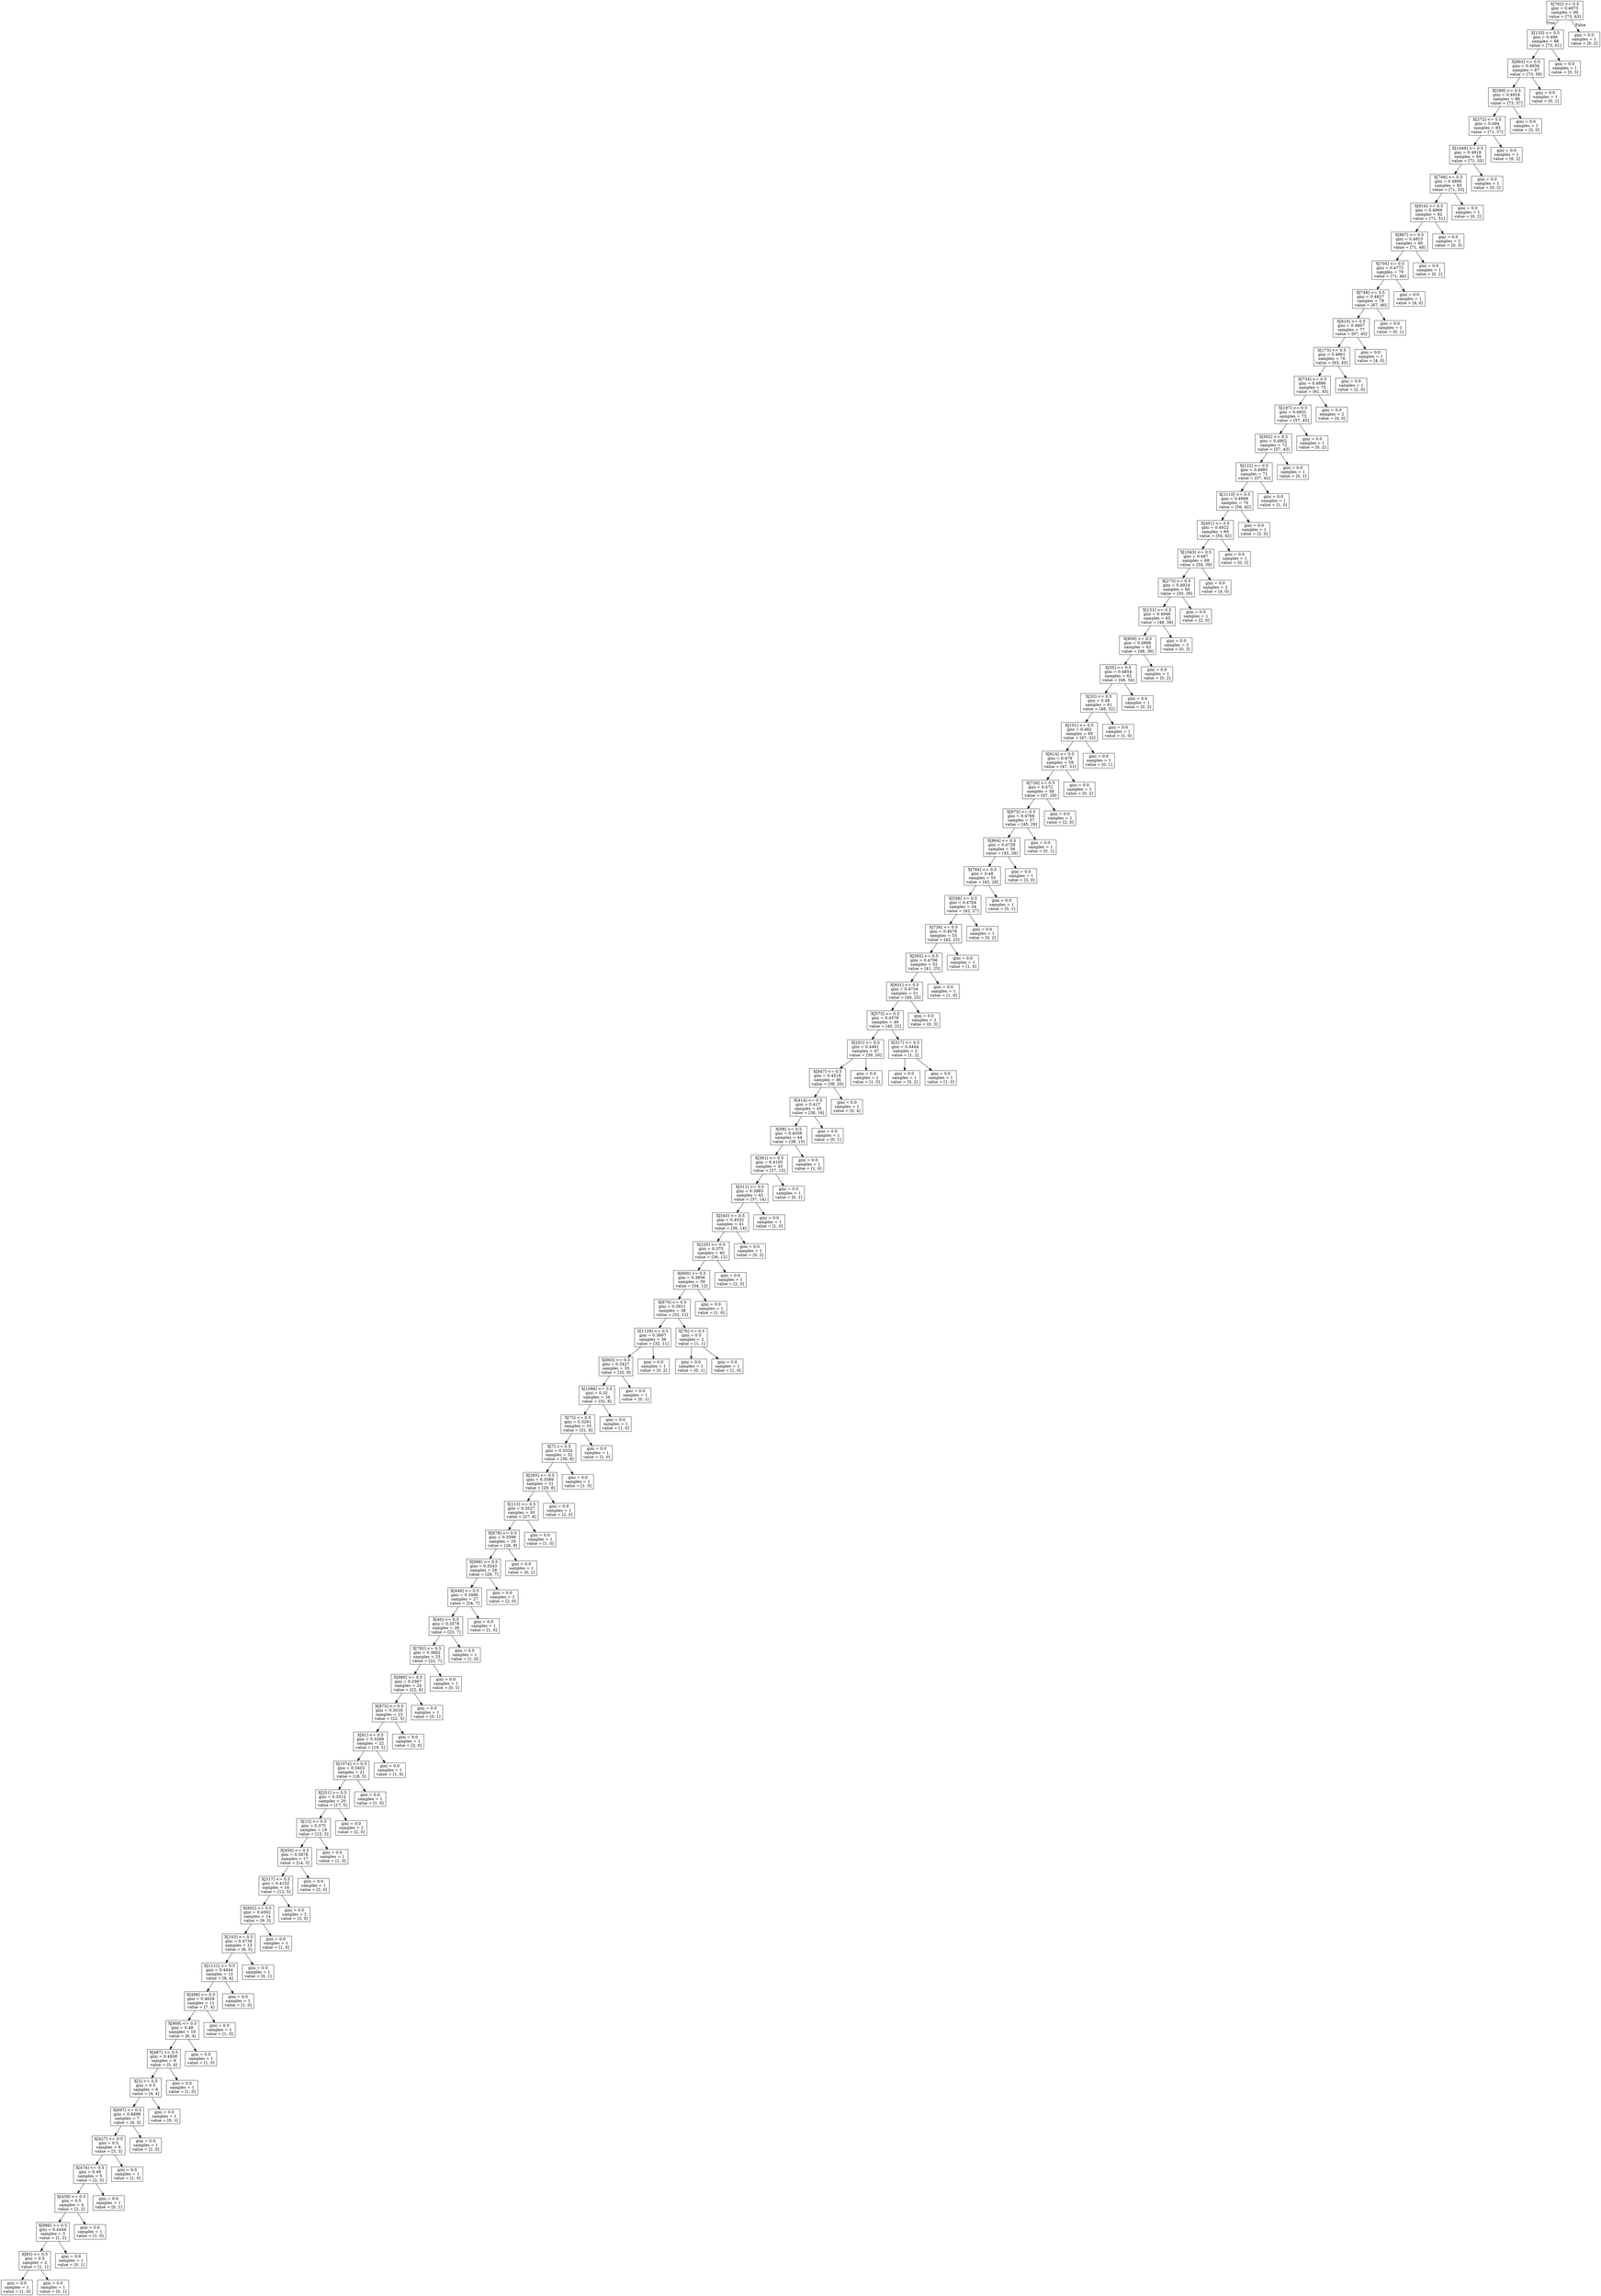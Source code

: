 digraph Tree {
node [shape=box] ;
0 [label="X[762] <= 0.5\ngini = 0.4973\nsamples = 89\nvalue = [73, 63]"] ;
1 [label="X[133] <= 0.5\ngini = 0.496\nsamples = 88\nvalue = [73, 61]"] ;
0 -> 1 [labeldistance=2.5, labelangle=45, headlabel="True"] ;
2 [label="X[883] <= 0.5\ngini = 0.4934\nsamples = 87\nvalue = [73, 58]"] ;
1 -> 2 ;
3 [label="X[289] <= 0.5\ngini = 0.4924\nsamples = 86\nvalue = [73, 57]"] ;
2 -> 3 ;
4 [label="X[272] <= 0.5\ngini = 0.494\nsamples = 85\nvalue = [71, 57]"] ;
3 -> 4 ;
5 [label="X[1049] <= 0.5\ngini = 0.4919\nsamples = 84\nvalue = [71, 55]"] ;
4 -> 5 ;
6 [label="X[706] <= 0.5\ngini = 0.4895\nsamples = 83\nvalue = [71, 53]"] ;
5 -> 6 ;
7 [label="X[816] <= 0.5\ngini = 0.4866\nsamples = 82\nvalue = [71, 51]"] ;
6 -> 7 ;
8 [label="X[967] <= 0.5\ngini = 0.4813\nsamples = 80\nvalue = [71, 48]"] ;
7 -> 8 ;
9 [label="X[705] <= 0.5\ngini = 0.4772\nsamples = 79\nvalue = [71, 46]"] ;
8 -> 9 ;
10 [label="X[748] <= 0.5\ngini = 0.4827\nsamples = 78\nvalue = [67, 46]"] ;
9 -> 10 ;
11 [label="X[810] <= 0.5\ngini = 0.4807\nsamples = 77\nvalue = [67, 45]"] ;
10 -> 11 ;
12 [label="X[173] <= 0.5\ngini = 0.4861\nsamples = 76\nvalue = [63, 45]"] ;
11 -> 12 ;
13 [label="X[734] <= 0.5\ngini = 0.4886\nsamples = 75\nvalue = [61, 45]"] ;
12 -> 13 ;
14 [label="X[187] <= 0.5\ngini = 0.4931\nsamples = 73\nvalue = [57, 45]"] ;
13 -> 14 ;
15 [label="X[502] <= 0.5\ngini = 0.4902\nsamples = 72\nvalue = [57, 43]"] ;
14 -> 15 ;
16 [label="X[122] <= 0.5\ngini = 0.4885\nsamples = 71\nvalue = [57, 42]"] ;
15 -> 16 ;
17 [label="X[1110] <= 0.5\ngini = 0.4898\nsamples = 70\nvalue = [56, 42]"] ;
16 -> 17 ;
18 [label="X[401] <= 0.5\ngini = 0.4922\nsamples = 69\nvalue = [54, 42]"] ;
17 -> 18 ;
19 [label="X[1043] <= 0.5\ngini = 0.487\nsamples = 68\nvalue = [54, 39]"] ;
18 -> 19 ;
20 [label="X[273] <= 0.5\ngini = 0.4924\nsamples = 66\nvalue = [50, 39]"] ;
19 -> 20 ;
21 [label="X[151] <= 0.5\ngini = 0.4946\nsamples = 65\nvalue = [48, 39]"] ;
20 -> 21 ;
22 [label="X[859] <= 0.5\ngini = 0.4898\nsamples = 63\nvalue = [48, 36]"] ;
21 -> 22 ;
23 [label="X[55] <= 0.5\ngini = 0.4854\nsamples = 62\nvalue = [48, 34]"] ;
22 -> 23 ;
24 [label="X[35] <= 0.5\ngini = 0.48\nsamples = 61\nvalue = [48, 32]"] ;
23 -> 24 ;
25 [label="X[101] <= 0.5\ngini = 0.482\nsamples = 60\nvalue = [47, 32]"] ;
24 -> 25 ;
26 [label="X[614] <= 0.5\ngini = 0.479\nsamples = 59\nvalue = [47, 31]"] ;
25 -> 26 ;
27 [label="X[728] <= 0.5\ngini = 0.472\nsamples = 58\nvalue = [47, 29]"] ;
26 -> 27 ;
28 [label="X[975] <= 0.5\ngini = 0.4766\nsamples = 57\nvalue = [45, 29]"] ;
27 -> 28 ;
29 [label="X[864] <= 0.5\ngini = 0.4729\nsamples = 56\nvalue = [45, 28]"] ;
28 -> 29 ;
30 [label="X[784] <= 0.5\ngini = 0.48\nsamples = 55\nvalue = [42, 28]"] ;
29 -> 30 ;
31 [label="X[556] <= 0.5\ngini = 0.4764\nsamples = 54\nvalue = [42, 27]"] ;
30 -> 31 ;
32 [label="X[726] <= 0.5\ngini = 0.4678\nsamples = 53\nvalue = [42, 25]"] ;
31 -> 32 ;
33 [label="X[395] <= 0.5\ngini = 0.4706\nsamples = 52\nvalue = [41, 25]"] ;
32 -> 33 ;
34 [label="X[831] <= 0.5\ngini = 0.4734\nsamples = 51\nvalue = [40, 25]"] ;
33 -> 34 ;
35 [label="X[573] <= 0.5\ngini = 0.4579\nsamples = 49\nvalue = [40, 22]"] ;
34 -> 35 ;
36 [label="X[201] <= 0.5\ngini = 0.4481\nsamples = 47\nvalue = [39, 20]"] ;
35 -> 36 ;
37 [label="X[847] <= 0.5\ngini = 0.4518\nsamples = 46\nvalue = [38, 20]"] ;
36 -> 37 ;
38 [label="X[414] <= 0.5\ngini = 0.417\nsamples = 45\nvalue = [38, 16]"] ;
37 -> 38 ;
39 [label="X[98] <= 0.5\ngini = 0.4058\nsamples = 44\nvalue = [38, 15]"] ;
38 -> 39 ;
40 [label="X[361] <= 0.5\ngini = 0.4105\nsamples = 43\nvalue = [37, 15]"] ;
39 -> 40 ;
41 [label="X[311] <= 0.5\ngini = 0.3983\nsamples = 42\nvalue = [37, 14]"] ;
40 -> 41 ;
42 [label="X[540] <= 0.5\ngini = 0.4032\nsamples = 41\nvalue = [36, 14]"] ;
41 -> 42 ;
43 [label="X[235] <= 0.5\ngini = 0.375\nsamples = 40\nvalue = [36, 12]"] ;
42 -> 43 ;
44 [label="X[600] <= 0.5\ngini = 0.3856\nsamples = 39\nvalue = [34, 12]"] ;
43 -> 44 ;
45 [label="X[670] <= 0.5\ngini = 0.3911\nsamples = 38\nvalue = [33, 12]"] ;
44 -> 45 ;
46 [label="X[1129] <= 0.5\ngini = 0.3807\nsamples = 36\nvalue = [32, 11]"] ;
45 -> 46 ;
47 [label="X[663] <= 0.5\ngini = 0.3427\nsamples = 35\nvalue = [32, 9]"] ;
46 -> 47 ;
48 [label="X[1086] <= 0.5\ngini = 0.32\nsamples = 34\nvalue = [32, 8]"] ;
47 -> 48 ;
49 [label="X[73] <= 0.5\ngini = 0.3261\nsamples = 33\nvalue = [31, 8]"] ;
48 -> 49 ;
50 [label="X[7] <= 0.5\ngini = 0.3324\nsamples = 32\nvalue = [30, 8]"] ;
49 -> 50 ;
51 [label="X[285] <= 0.5\ngini = 0.3389\nsamples = 31\nvalue = [29, 8]"] ;
50 -> 51 ;
52 [label="X[113] <= 0.5\ngini = 0.3527\nsamples = 30\nvalue = [27, 8]"] ;
51 -> 52 ;
53 [label="X[878] <= 0.5\ngini = 0.3599\nsamples = 29\nvalue = [26, 8]"] ;
52 -> 53 ;
54 [label="X[988] <= 0.5\ngini = 0.3343\nsamples = 28\nvalue = [26, 7]"] ;
53 -> 54 ;
55 [label="X[448] <= 0.5\ngini = 0.3496\nsamples = 27\nvalue = [24, 7]"] ;
54 -> 55 ;
56 [label="X[40] <= 0.5\ngini = 0.3578\nsamples = 26\nvalue = [23, 7]"] ;
55 -> 56 ;
57 [label="X[792] <= 0.5\ngini = 0.3662\nsamples = 25\nvalue = [22, 7]"] ;
56 -> 57 ;
58 [label="X[980] <= 0.5\ngini = 0.3367\nsamples = 24\nvalue = [22, 6]"] ;
57 -> 58 ;
59 [label="X[875] <= 0.5\ngini = 0.3018\nsamples = 23\nvalue = [22, 5]"] ;
58 -> 59 ;
60 [label="X[81] <= 0.5\ngini = 0.3299\nsamples = 22\nvalue = [19, 5]"] ;
59 -> 60 ;
61 [label="X[1074] <= 0.5\ngini = 0.3403\nsamples = 21\nvalue = [18, 5]"] ;
60 -> 61 ;
62 [label="X[251] <= 0.5\ngini = 0.3512\nsamples = 20\nvalue = [17, 5]"] ;
61 -> 62 ;
63 [label="X[12] <= 0.5\ngini = 0.375\nsamples = 18\nvalue = [15, 5]"] ;
62 -> 63 ;
64 [label="X[450] <= 0.5\ngini = 0.3878\nsamples = 17\nvalue = [14, 5]"] ;
63 -> 64 ;
65 [label="X[317] <= 0.5\ngini = 0.4152\nsamples = 16\nvalue = [12, 5]"] ;
64 -> 65 ;
66 [label="X[802] <= 0.5\ngini = 0.4592\nsamples = 14\nvalue = [9, 5]"] ;
65 -> 66 ;
67 [label="X[103] <= 0.5\ngini = 0.4734\nsamples = 13\nvalue = [8, 5]"] ;
66 -> 67 ;
68 [label="X[1121] <= 0.5\ngini = 0.4444\nsamples = 12\nvalue = [8, 4]"] ;
67 -> 68 ;
69 [label="X[498] <= 0.5\ngini = 0.4628\nsamples = 11\nvalue = [7, 4]"] ;
68 -> 69 ;
70 [label="X[909] <= 0.5\ngini = 0.48\nsamples = 10\nvalue = [6, 4]"] ;
69 -> 70 ;
71 [label="X[487] <= 0.5\ngini = 0.4938\nsamples = 9\nvalue = [5, 4]"] ;
70 -> 71 ;
72 [label="X[3] <= 0.5\ngini = 0.5\nsamples = 8\nvalue = [4, 4]"] ;
71 -> 72 ;
73 [label="X[697] <= 0.5\ngini = 0.4898\nsamples = 7\nvalue = [4, 3]"] ;
72 -> 73 ;
74 [label="X[427] <= 0.5\ngini = 0.5\nsamples = 6\nvalue = [3, 3]"] ;
73 -> 74 ;
75 [label="X[474] <= 0.5\ngini = 0.48\nsamples = 5\nvalue = [2, 3]"] ;
74 -> 75 ;
76 [label="X[439] <= 0.5\ngini = 0.5\nsamples = 4\nvalue = [2, 2]"] ;
75 -> 76 ;
77 [label="X[986] <= 0.5\ngini = 0.4444\nsamples = 3\nvalue = [1, 2]"] ;
76 -> 77 ;
78 [label="X[83] <= 0.5\ngini = 0.5\nsamples = 2\nvalue = [1, 1]"] ;
77 -> 78 ;
79 [label="gini = 0.0\nsamples = 1\nvalue = [1, 0]"] ;
78 -> 79 ;
80 [label="gini = 0.0\nsamples = 1\nvalue = [0, 1]"] ;
78 -> 80 ;
81 [label="gini = 0.0\nsamples = 1\nvalue = [0, 1]"] ;
77 -> 81 ;
82 [label="gini = 0.0\nsamples = 1\nvalue = [1, 0]"] ;
76 -> 82 ;
83 [label="gini = 0.0\nsamples = 1\nvalue = [0, 1]"] ;
75 -> 83 ;
84 [label="gini = 0.0\nsamples = 1\nvalue = [1, 0]"] ;
74 -> 84 ;
85 [label="gini = 0.0\nsamples = 1\nvalue = [1, 0]"] ;
73 -> 85 ;
86 [label="gini = 0.0\nsamples = 1\nvalue = [0, 1]"] ;
72 -> 86 ;
87 [label="gini = 0.0\nsamples = 1\nvalue = [1, 0]"] ;
71 -> 87 ;
88 [label="gini = 0.0\nsamples = 1\nvalue = [1, 0]"] ;
70 -> 88 ;
89 [label="gini = 0.0\nsamples = 1\nvalue = [1, 0]"] ;
69 -> 89 ;
90 [label="gini = 0.0\nsamples = 1\nvalue = [1, 0]"] ;
68 -> 90 ;
91 [label="gini = 0.0\nsamples = 1\nvalue = [0, 1]"] ;
67 -> 91 ;
92 [label="gini = 0.0\nsamples = 1\nvalue = [1, 0]"] ;
66 -> 92 ;
93 [label="gini = 0.0\nsamples = 2\nvalue = [3, 0]"] ;
65 -> 93 ;
94 [label="gini = 0.0\nsamples = 1\nvalue = [2, 0]"] ;
64 -> 94 ;
95 [label="gini = 0.0\nsamples = 1\nvalue = [1, 0]"] ;
63 -> 95 ;
96 [label="gini = 0.0\nsamples = 2\nvalue = [2, 0]"] ;
62 -> 96 ;
97 [label="gini = 0.0\nsamples = 1\nvalue = [1, 0]"] ;
61 -> 97 ;
98 [label="gini = 0.0\nsamples = 1\nvalue = [1, 0]"] ;
60 -> 98 ;
99 [label="gini = 0.0\nsamples = 1\nvalue = [3, 0]"] ;
59 -> 99 ;
100 [label="gini = 0.0\nsamples = 1\nvalue = [0, 1]"] ;
58 -> 100 ;
101 [label="gini = 0.0\nsamples = 1\nvalue = [0, 1]"] ;
57 -> 101 ;
102 [label="gini = 0.0\nsamples = 1\nvalue = [1, 0]"] ;
56 -> 102 ;
103 [label="gini = 0.0\nsamples = 1\nvalue = [1, 0]"] ;
55 -> 103 ;
104 [label="gini = 0.0\nsamples = 1\nvalue = [2, 0]"] ;
54 -> 104 ;
105 [label="gini = 0.0\nsamples = 1\nvalue = [0, 1]"] ;
53 -> 105 ;
106 [label="gini = 0.0\nsamples = 1\nvalue = [1, 0]"] ;
52 -> 106 ;
107 [label="gini = 0.0\nsamples = 1\nvalue = [2, 0]"] ;
51 -> 107 ;
108 [label="gini = 0.0\nsamples = 1\nvalue = [1, 0]"] ;
50 -> 108 ;
109 [label="gini = 0.0\nsamples = 1\nvalue = [1, 0]"] ;
49 -> 109 ;
110 [label="gini = 0.0\nsamples = 1\nvalue = [1, 0]"] ;
48 -> 110 ;
111 [label="gini = 0.0\nsamples = 1\nvalue = [0, 1]"] ;
47 -> 111 ;
112 [label="gini = 0.0\nsamples = 1\nvalue = [0, 2]"] ;
46 -> 112 ;
113 [label="X[76] <= 0.5\ngini = 0.5\nsamples = 2\nvalue = [1, 1]"] ;
45 -> 113 ;
114 [label="gini = 0.0\nsamples = 1\nvalue = [0, 1]"] ;
113 -> 114 ;
115 [label="gini = 0.0\nsamples = 1\nvalue = [1, 0]"] ;
113 -> 115 ;
116 [label="gini = 0.0\nsamples = 1\nvalue = [1, 0]"] ;
44 -> 116 ;
117 [label="gini = 0.0\nsamples = 1\nvalue = [2, 0]"] ;
43 -> 117 ;
118 [label="gini = 0.0\nsamples = 1\nvalue = [0, 2]"] ;
42 -> 118 ;
119 [label="gini = 0.0\nsamples = 1\nvalue = [1, 0]"] ;
41 -> 119 ;
120 [label="gini = 0.0\nsamples = 1\nvalue = [0, 1]"] ;
40 -> 120 ;
121 [label="gini = 0.0\nsamples = 1\nvalue = [1, 0]"] ;
39 -> 121 ;
122 [label="gini = 0.0\nsamples = 1\nvalue = [0, 1]"] ;
38 -> 122 ;
123 [label="gini = 0.0\nsamples = 1\nvalue = [0, 4]"] ;
37 -> 123 ;
124 [label="gini = 0.0\nsamples = 1\nvalue = [1, 0]"] ;
36 -> 124 ;
125 [label="X[317] <= 0.5\ngini = 0.4444\nsamples = 2\nvalue = [1, 2]"] ;
35 -> 125 ;
126 [label="gini = 0.0\nsamples = 1\nvalue = [0, 2]"] ;
125 -> 126 ;
127 [label="gini = 0.0\nsamples = 1\nvalue = [1, 0]"] ;
125 -> 127 ;
128 [label="gini = 0.0\nsamples = 2\nvalue = [0, 3]"] ;
34 -> 128 ;
129 [label="gini = 0.0\nsamples = 1\nvalue = [1, 0]"] ;
33 -> 129 ;
130 [label="gini = 0.0\nsamples = 1\nvalue = [1, 0]"] ;
32 -> 130 ;
131 [label="gini = 0.0\nsamples = 1\nvalue = [0, 2]"] ;
31 -> 131 ;
132 [label="gini = 0.0\nsamples = 1\nvalue = [0, 1]"] ;
30 -> 132 ;
133 [label="gini = 0.0\nsamples = 1\nvalue = [3, 0]"] ;
29 -> 133 ;
134 [label="gini = 0.0\nsamples = 1\nvalue = [0, 1]"] ;
28 -> 134 ;
135 [label="gini = 0.0\nsamples = 1\nvalue = [2, 0]"] ;
27 -> 135 ;
136 [label="gini = 0.0\nsamples = 1\nvalue = [0, 2]"] ;
26 -> 136 ;
137 [label="gini = 0.0\nsamples = 1\nvalue = [0, 1]"] ;
25 -> 137 ;
138 [label="gini = 0.0\nsamples = 1\nvalue = [1, 0]"] ;
24 -> 138 ;
139 [label="gini = 0.0\nsamples = 1\nvalue = [0, 2]"] ;
23 -> 139 ;
140 [label="gini = 0.0\nsamples = 1\nvalue = [0, 2]"] ;
22 -> 140 ;
141 [label="gini = 0.0\nsamples = 2\nvalue = [0, 3]"] ;
21 -> 141 ;
142 [label="gini = 0.0\nsamples = 1\nvalue = [2, 0]"] ;
20 -> 142 ;
143 [label="gini = 0.0\nsamples = 2\nvalue = [4, 0]"] ;
19 -> 143 ;
144 [label="gini = 0.0\nsamples = 1\nvalue = [0, 3]"] ;
18 -> 144 ;
145 [label="gini = 0.0\nsamples = 1\nvalue = [2, 0]"] ;
17 -> 145 ;
146 [label="gini = 0.0\nsamples = 1\nvalue = [1, 0]"] ;
16 -> 146 ;
147 [label="gini = 0.0\nsamples = 1\nvalue = [0, 1]"] ;
15 -> 147 ;
148 [label="gini = 0.0\nsamples = 1\nvalue = [0, 2]"] ;
14 -> 148 ;
149 [label="gini = 0.0\nsamples = 2\nvalue = [4, 0]"] ;
13 -> 149 ;
150 [label="gini = 0.0\nsamples = 1\nvalue = [2, 0]"] ;
12 -> 150 ;
151 [label="gini = 0.0\nsamples = 1\nvalue = [4, 0]"] ;
11 -> 151 ;
152 [label="gini = 0.0\nsamples = 1\nvalue = [0, 1]"] ;
10 -> 152 ;
153 [label="gini = 0.0\nsamples = 1\nvalue = [4, 0]"] ;
9 -> 153 ;
154 [label="gini = 0.0\nsamples = 1\nvalue = [0, 2]"] ;
8 -> 154 ;
155 [label="gini = 0.0\nsamples = 2\nvalue = [0, 3]"] ;
7 -> 155 ;
156 [label="gini = 0.0\nsamples = 1\nvalue = [0, 2]"] ;
6 -> 156 ;
157 [label="gini = 0.0\nsamples = 1\nvalue = [0, 2]"] ;
5 -> 157 ;
158 [label="gini = 0.0\nsamples = 1\nvalue = [0, 2]"] ;
4 -> 158 ;
159 [label="gini = 0.0\nsamples = 1\nvalue = [2, 0]"] ;
3 -> 159 ;
160 [label="gini = 0.0\nsamples = 1\nvalue = [0, 1]"] ;
2 -> 160 ;
161 [label="gini = 0.0\nsamples = 1\nvalue = [0, 3]"] ;
1 -> 161 ;
162 [label="gini = 0.0\nsamples = 1\nvalue = [0, 2]"] ;
0 -> 162 [labeldistance=2.5, labelangle=-45, headlabel="False"] ;
}